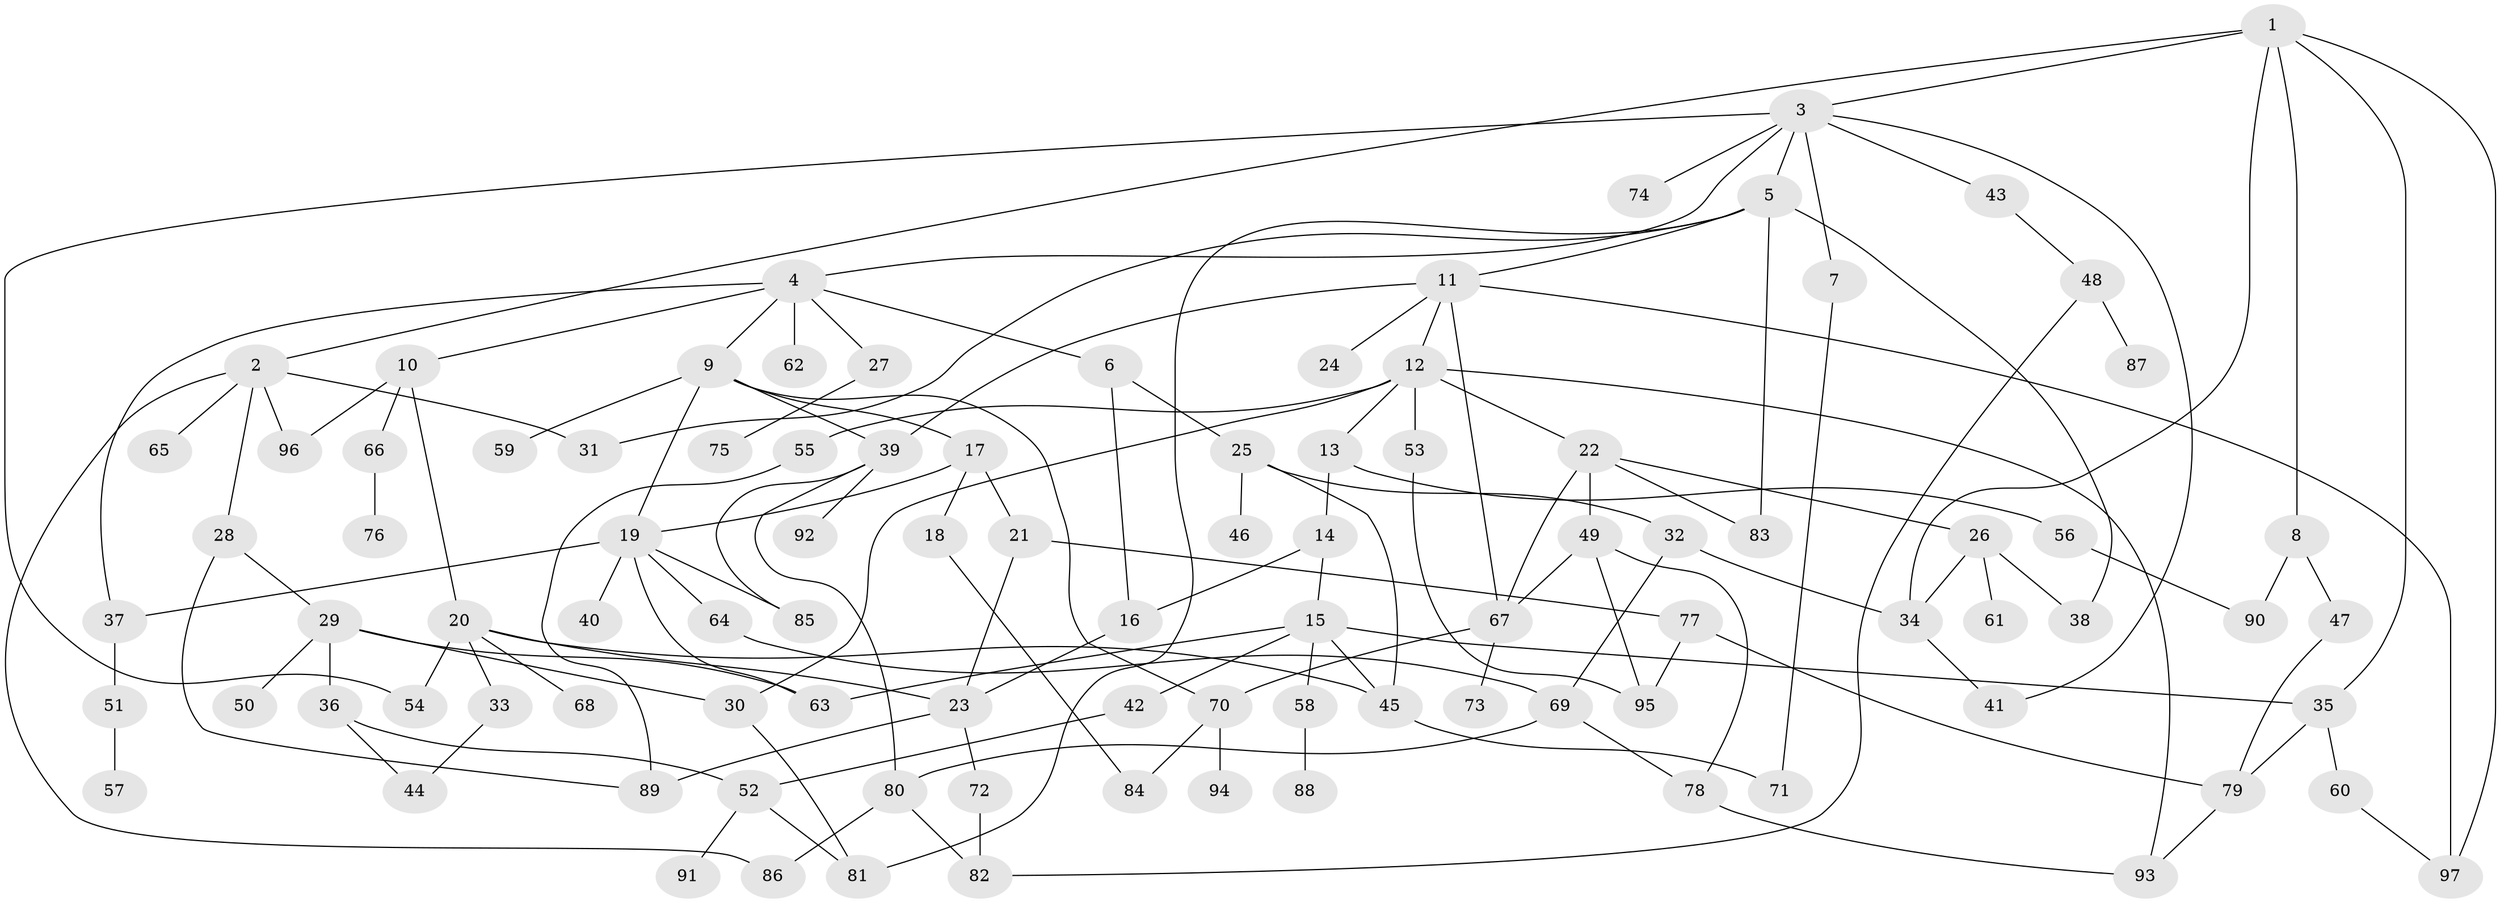// Generated by graph-tools (version 1.1) at 2025/13/03/09/25 04:13:17]
// undirected, 97 vertices, 143 edges
graph export_dot {
graph [start="1"]
  node [color=gray90,style=filled];
  1;
  2;
  3;
  4;
  5;
  6;
  7;
  8;
  9;
  10;
  11;
  12;
  13;
  14;
  15;
  16;
  17;
  18;
  19;
  20;
  21;
  22;
  23;
  24;
  25;
  26;
  27;
  28;
  29;
  30;
  31;
  32;
  33;
  34;
  35;
  36;
  37;
  38;
  39;
  40;
  41;
  42;
  43;
  44;
  45;
  46;
  47;
  48;
  49;
  50;
  51;
  52;
  53;
  54;
  55;
  56;
  57;
  58;
  59;
  60;
  61;
  62;
  63;
  64;
  65;
  66;
  67;
  68;
  69;
  70;
  71;
  72;
  73;
  74;
  75;
  76;
  77;
  78;
  79;
  80;
  81;
  82;
  83;
  84;
  85;
  86;
  87;
  88;
  89;
  90;
  91;
  92;
  93;
  94;
  95;
  96;
  97;
  1 -- 2;
  1 -- 3;
  1 -- 8;
  1 -- 34;
  1 -- 97;
  1 -- 35;
  2 -- 28;
  2 -- 31;
  2 -- 65;
  2 -- 96;
  2 -- 86;
  3 -- 4;
  3 -- 5;
  3 -- 7;
  3 -- 41;
  3 -- 43;
  3 -- 74;
  3 -- 54;
  4 -- 6;
  4 -- 9;
  4 -- 10;
  4 -- 27;
  4 -- 37;
  4 -- 62;
  5 -- 11;
  5 -- 38;
  5 -- 81;
  5 -- 31;
  5 -- 83;
  6 -- 16;
  6 -- 25;
  7 -- 71;
  8 -- 47;
  8 -- 90;
  9 -- 17;
  9 -- 59;
  9 -- 70;
  9 -- 39;
  9 -- 19;
  10 -- 20;
  10 -- 66;
  10 -- 96;
  11 -- 12;
  11 -- 24;
  11 -- 39;
  11 -- 67;
  11 -- 97;
  12 -- 13;
  12 -- 22;
  12 -- 30;
  12 -- 53;
  12 -- 55;
  12 -- 93;
  13 -- 14;
  13 -- 56;
  14 -- 15;
  14 -- 16;
  15 -- 35;
  15 -- 42;
  15 -- 58;
  15 -- 63;
  15 -- 45;
  16 -- 23;
  17 -- 18;
  17 -- 19;
  17 -- 21;
  18 -- 84;
  19 -- 40;
  19 -- 64;
  19 -- 85;
  19 -- 37;
  19 -- 63;
  20 -- 23;
  20 -- 33;
  20 -- 45;
  20 -- 54;
  20 -- 68;
  21 -- 77;
  21 -- 23;
  22 -- 26;
  22 -- 49;
  22 -- 67;
  22 -- 83;
  23 -- 72;
  23 -- 89;
  25 -- 32;
  25 -- 46;
  25 -- 45;
  26 -- 61;
  26 -- 38;
  26 -- 34;
  27 -- 75;
  28 -- 29;
  28 -- 89;
  29 -- 36;
  29 -- 50;
  29 -- 63;
  29 -- 30;
  30 -- 81;
  32 -- 34;
  32 -- 69;
  33 -- 44;
  34 -- 41;
  35 -- 60;
  35 -- 79;
  36 -- 52;
  36 -- 44;
  37 -- 51;
  39 -- 92;
  39 -- 80;
  39 -- 85;
  42 -- 52;
  43 -- 48;
  45 -- 71;
  47 -- 79;
  48 -- 87;
  48 -- 82;
  49 -- 78;
  49 -- 95;
  49 -- 67;
  51 -- 57;
  52 -- 91;
  52 -- 81;
  53 -- 95;
  55 -- 89;
  56 -- 90;
  58 -- 88;
  60 -- 97;
  64 -- 69;
  66 -- 76;
  67 -- 70;
  67 -- 73;
  69 -- 78;
  69 -- 80;
  70 -- 94;
  70 -- 84;
  72 -- 82;
  77 -- 95;
  77 -- 79;
  78 -- 93;
  79 -- 93;
  80 -- 86;
  80 -- 82;
}
